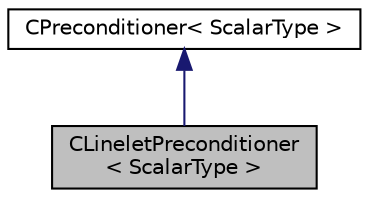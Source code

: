 digraph "CLineletPreconditioner&lt; ScalarType &gt;"
{
 // LATEX_PDF_SIZE
  edge [fontname="Helvetica",fontsize="10",labelfontname="Helvetica",labelfontsize="10"];
  node [fontname="Helvetica",fontsize="10",shape=record];
  Node1 [label="CLineletPreconditioner\l\< ScalarType \>",height=0.2,width=0.4,color="black", fillcolor="grey75", style="filled", fontcolor="black",tooltip="Specialization of preconditioner that uses CSysMatrix class."];
  Node2 -> Node1 [dir="back",color="midnightblue",fontsize="10",style="solid",fontname="Helvetica"];
  Node2 [label="CPreconditioner\< ScalarType \>",height=0.2,width=0.4,color="black", fillcolor="white", style="filled",URL="$classCPreconditioner.html",tooltip="Abstract base class for defining a preconditioning operation."];
}
